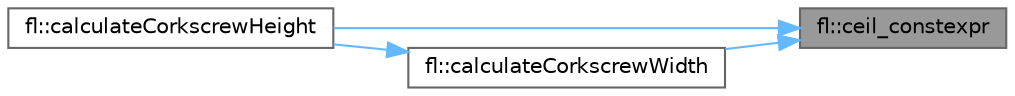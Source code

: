 digraph "fl::ceil_constexpr"
{
 // INTERACTIVE_SVG=YES
 // LATEX_PDF_SIZE
  bgcolor="transparent";
  edge [fontname=Helvetica,fontsize=10,labelfontname=Helvetica,labelfontsize=10];
  node [fontname=Helvetica,fontsize=10,shape=box,height=0.2,width=0.4];
  rankdir="RL";
  Node1 [id="Node000001",label="fl::ceil_constexpr",height=0.2,width=0.4,color="gray40", fillcolor="grey60", style="filled", fontcolor="black",tooltip=" "];
  Node1 -> Node2 [id="edge1_Node000001_Node000002",dir="back",color="steelblue1",style="solid",tooltip=" "];
  Node2 [id="Node000002",label="fl::calculateCorkscrewHeight",height=0.2,width=0.4,color="grey40", fillcolor="white", style="filled",URL="$d4/d36/namespacefl_a6d9e2d05199936169cb4429b9b5b4c30.html#a6d9e2d05199936169cb4429b9b5b4c30",tooltip=" "];
  Node1 -> Node3 [id="edge2_Node000001_Node000003",dir="back",color="steelblue1",style="solid",tooltip=" "];
  Node3 [id="Node000003",label="fl::calculateCorkscrewWidth",height=0.2,width=0.4,color="grey40", fillcolor="white", style="filled",URL="$d4/d36/namespacefl_ab443055b5ff8f551a327ad03e0bdd268.html#ab443055b5ff8f551a327ad03e0bdd268",tooltip=" "];
  Node3 -> Node2 [id="edge3_Node000003_Node000002",dir="back",color="steelblue1",style="solid",tooltip=" "];
}
